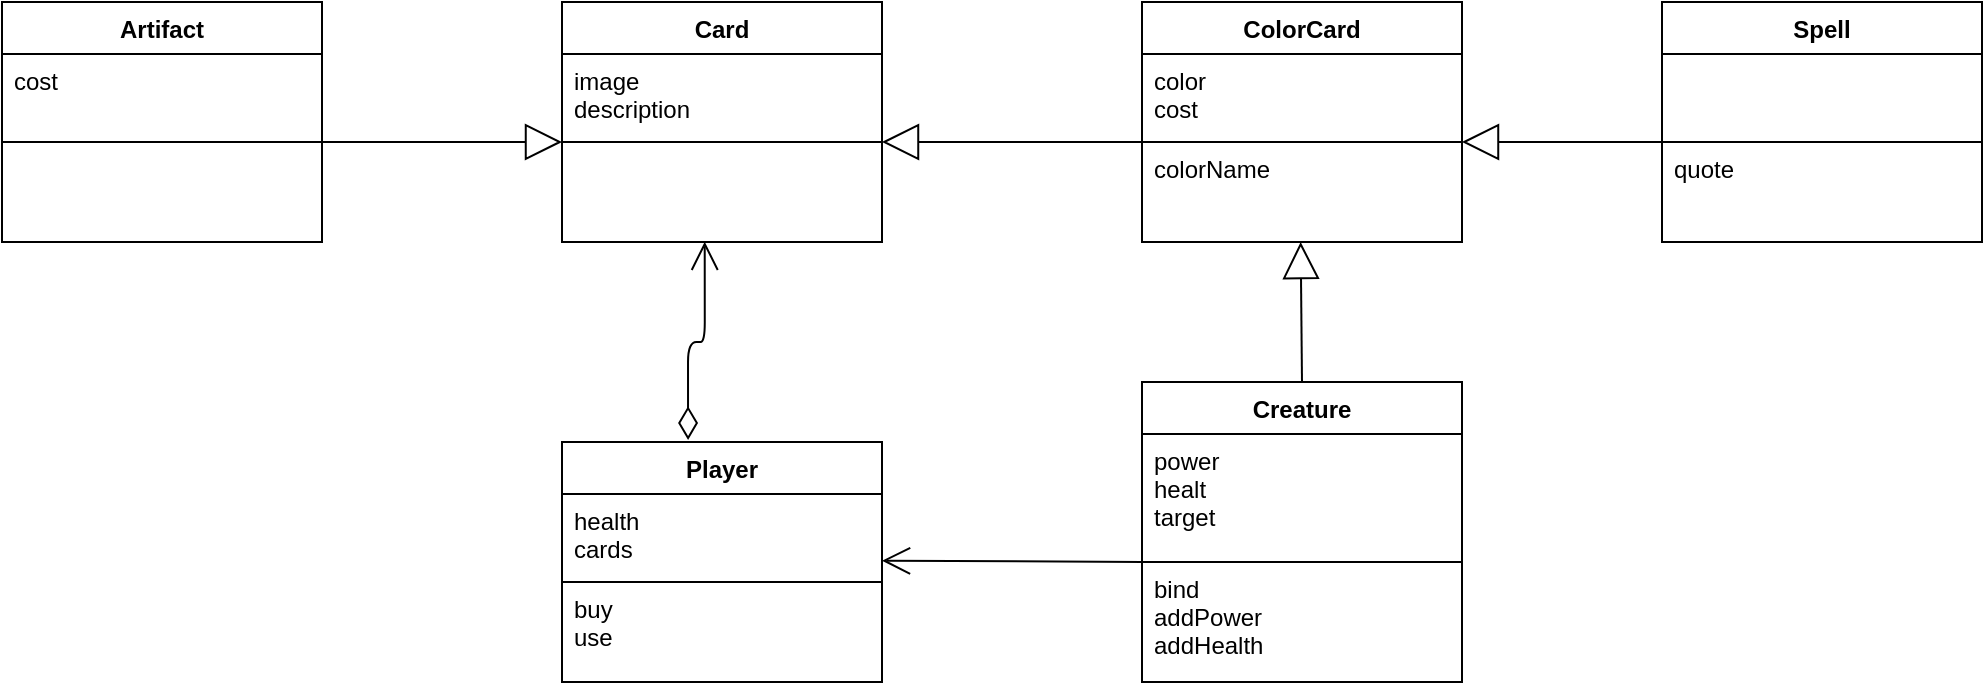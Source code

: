 <mxfile version="28.1.2">
  <diagram name="Page-1" id="Hhy7i-I9vtHqjQe2cV-N">
    <mxGraphModel dx="2211" dy="1002" grid="1" gridSize="10" guides="1" tooltips="1" connect="1" arrows="1" fold="1" page="1" pageScale="1" pageWidth="827" pageHeight="1169" math="0" shadow="0">
      <root>
        <mxCell id="0" />
        <mxCell id="1" parent="0" />
        <mxCell id="Gy4y5DDgaRgGyvNtb4oC-1" value="Artifact" style="swimlane;fontStyle=1;align=center;verticalAlign=top;childLayout=stackLayout;horizontal=1;startSize=26;horizontalStack=0;resizeParent=1;resizeParentMax=0;resizeLast=0;collapsible=1;marginBottom=0;fontColor=#000000;strokeColor=#000000;fillColor=#FFFFFF;" vertex="1" parent="1">
          <mxGeometry x="-420" y="140" width="160" height="120" as="geometry" />
        </mxCell>
        <mxCell id="Gy4y5DDgaRgGyvNtb4oC-2" value="cost" style="text;strokeColor=#000000;fillColor=#FFFFFF;align=left;verticalAlign=top;spacingLeft=4;spacingRight=4;overflow=hidden;rotatable=0;points=[[0,0.5],[1,0.5]];portConstraint=eastwest;fontColor=#000000;" vertex="1" parent="Gy4y5DDgaRgGyvNtb4oC-1">
          <mxGeometry y="26" width="160" height="44" as="geometry" />
        </mxCell>
        <mxCell id="Gy4y5DDgaRgGyvNtb4oC-3" value="" style="text;strokeColor=#000000;fillColor=#FFFFFF;align=left;verticalAlign=top;spacingLeft=4;spacingRight=4;overflow=hidden;rotatable=0;points=[[0,0.5],[1,0.5]];portConstraint=eastwest;fontColor=#000000;" vertex="1" parent="Gy4y5DDgaRgGyvNtb4oC-1">
          <mxGeometry y="70" width="160" height="50" as="geometry" />
        </mxCell>
        <mxCell id="Gy4y5DDgaRgGyvNtb4oC-5" value="Card" style="swimlane;fontStyle=1;align=center;verticalAlign=top;childLayout=stackLayout;horizontal=1;startSize=26;horizontalStack=0;resizeParent=1;resizeParentMax=0;resizeLast=0;collapsible=1;marginBottom=0;fontColor=#000000;strokeColor=#000000;fillColor=#FFFFFF;" vertex="1" parent="1">
          <mxGeometry x="-140" y="140" width="160" height="120" as="geometry" />
        </mxCell>
        <mxCell id="Gy4y5DDgaRgGyvNtb4oC-6" value="image&#xa;description" style="text;strokeColor=#000000;fillColor=#FFFFFF;align=left;verticalAlign=top;spacingLeft=4;spacingRight=4;overflow=hidden;rotatable=0;points=[[0,0.5],[1,0.5]];portConstraint=eastwest;fontColor=#000000;" vertex="1" parent="Gy4y5DDgaRgGyvNtb4oC-5">
          <mxGeometry y="26" width="160" height="44" as="geometry" />
        </mxCell>
        <mxCell id="Gy4y5DDgaRgGyvNtb4oC-7" value="" style="text;strokeColor=#000000;fillColor=#FFFFFF;align=left;verticalAlign=top;spacingLeft=4;spacingRight=4;overflow=hidden;rotatable=0;points=[[0,0.5],[1,0.5]];portConstraint=eastwest;fontColor=#000000;" vertex="1" parent="Gy4y5DDgaRgGyvNtb4oC-5">
          <mxGeometry y="70" width="160" height="50" as="geometry" />
        </mxCell>
        <mxCell id="Gy4y5DDgaRgGyvNtb4oC-8" value="Player" style="swimlane;fontStyle=1;align=center;verticalAlign=top;childLayout=stackLayout;horizontal=1;startSize=26;horizontalStack=0;resizeParent=1;resizeParentMax=0;resizeLast=0;collapsible=1;marginBottom=0;fontColor=#000000;strokeColor=#000000;fillColor=#FFFFFF;" vertex="1" parent="1">
          <mxGeometry x="-140" y="360" width="160" height="120" as="geometry" />
        </mxCell>
        <mxCell id="Gy4y5DDgaRgGyvNtb4oC-9" value="health&#xa;cards" style="text;strokeColor=#000000;fillColor=#FFFFFF;align=left;verticalAlign=top;spacingLeft=4;spacingRight=4;overflow=hidden;rotatable=0;points=[[0,0.5],[1,0.5]];portConstraint=eastwest;fontColor=#000000;" vertex="1" parent="Gy4y5DDgaRgGyvNtb4oC-8">
          <mxGeometry y="26" width="160" height="44" as="geometry" />
        </mxCell>
        <mxCell id="Gy4y5DDgaRgGyvNtb4oC-10" value="buy&#xa;use" style="text;strokeColor=#000000;fillColor=#FFFFFF;align=left;verticalAlign=top;spacingLeft=4;spacingRight=4;overflow=hidden;rotatable=0;points=[[0,0.5],[1,0.5]];portConstraint=eastwest;fontColor=#000000;" vertex="1" parent="Gy4y5DDgaRgGyvNtb4oC-8">
          <mxGeometry y="70" width="160" height="50" as="geometry" />
        </mxCell>
        <mxCell id="Gy4y5DDgaRgGyvNtb4oC-11" value="ColorCard" style="swimlane;fontStyle=1;align=center;verticalAlign=top;childLayout=stackLayout;horizontal=1;startSize=26;horizontalStack=0;resizeParent=1;resizeParentMax=0;resizeLast=0;collapsible=1;marginBottom=0;fontColor=#000000;strokeColor=#000000;fillColor=#FFFFFF;" vertex="1" parent="1">
          <mxGeometry x="150" y="140" width="160" height="120" as="geometry" />
        </mxCell>
        <mxCell id="Gy4y5DDgaRgGyvNtb4oC-12" value="color&#xa;cost" style="text;strokeColor=#000000;fillColor=#FFFFFF;align=left;verticalAlign=top;spacingLeft=4;spacingRight=4;overflow=hidden;rotatable=0;points=[[0,0.5],[1,0.5]];portConstraint=eastwest;fontColor=#000000;" vertex="1" parent="Gy4y5DDgaRgGyvNtb4oC-11">
          <mxGeometry y="26" width="160" height="44" as="geometry" />
        </mxCell>
        <mxCell id="Gy4y5DDgaRgGyvNtb4oC-13" value="colorName" style="text;strokeColor=#000000;fillColor=#FFFFFF;align=left;verticalAlign=top;spacingLeft=4;spacingRight=4;overflow=hidden;rotatable=0;points=[[0,0.5],[1,0.5]];portConstraint=eastwest;fontColor=#000000;" vertex="1" parent="Gy4y5DDgaRgGyvNtb4oC-11">
          <mxGeometry y="70" width="160" height="50" as="geometry" />
        </mxCell>
        <mxCell id="Gy4y5DDgaRgGyvNtb4oC-15" value="" style="endArrow=open;html=1;endSize=12;startArrow=diamondThin;startSize=14;startFill=0;edgeStyle=orthogonalEdgeStyle;align=left;verticalAlign=bottom;fontColor=#000000;strokeColor=#000000;exitX=0.394;exitY=-0.008;exitDx=0;exitDy=0;exitPerimeter=0;entryX=0.446;entryY=0.997;entryDx=0;entryDy=0;entryPerimeter=0;" edge="1" parent="1" source="Gy4y5DDgaRgGyvNtb4oC-8" target="Gy4y5DDgaRgGyvNtb4oC-7">
          <mxGeometry x="-1" y="3" relative="1" as="geometry">
            <mxPoint x="-110" y="300" as="sourcePoint" />
            <mxPoint x="10" y="300" as="targetPoint" />
            <Array as="points">
              <mxPoint x="-77" y="310" />
              <mxPoint x="-69" y="310" />
            </Array>
          </mxGeometry>
        </mxCell>
        <mxCell id="Gy4y5DDgaRgGyvNtb4oC-22" value="" style="endArrow=block;endSize=16;endFill=0;html=1;strokeColor=#000000;fontColor=#000000;labelBackgroundColor=#FFFFFF;" edge="1" parent="1">
          <mxGeometry width="160" relative="1" as="geometry">
            <mxPoint x="150" y="210" as="sourcePoint" />
            <mxPoint x="20" y="210" as="targetPoint" />
          </mxGeometry>
        </mxCell>
        <mxCell id="Gy4y5DDgaRgGyvNtb4oC-23" value="" style="endArrow=block;endSize=16;endFill=0;html=1;strokeColor=#000000;fontColor=#000000;labelBackgroundColor=#FFFFFF;" edge="1" parent="1">
          <mxGeometry width="160" relative="1" as="geometry">
            <mxPoint x="-260" y="210" as="sourcePoint" />
            <mxPoint x="-140" y="210" as="targetPoint" />
          </mxGeometry>
        </mxCell>
        <mxCell id="Gy4y5DDgaRgGyvNtb4oC-27" value="Creature" style="swimlane;fontStyle=1;align=center;verticalAlign=top;childLayout=stackLayout;horizontal=1;startSize=26;horizontalStack=0;resizeParent=1;resizeParentMax=0;resizeLast=0;collapsible=1;marginBottom=0;fontColor=#000000;strokeColor=#000000;fillColor=#FFFFFF;" vertex="1" parent="1">
          <mxGeometry x="150" y="330" width="160" height="150" as="geometry" />
        </mxCell>
        <mxCell id="Gy4y5DDgaRgGyvNtb4oC-28" value="power&#xa;healt &#xa;target" style="text;strokeColor=#000000;fillColor=#FFFFFF;align=left;verticalAlign=top;spacingLeft=4;spacingRight=4;overflow=hidden;rotatable=0;points=[[0,0.5],[1,0.5]];portConstraint=eastwest;fontColor=#000000;" vertex="1" parent="Gy4y5DDgaRgGyvNtb4oC-27">
          <mxGeometry y="26" width="160" height="64" as="geometry" />
        </mxCell>
        <mxCell id="Gy4y5DDgaRgGyvNtb4oC-29" value="bind&#xa;addPower&#xa;addHealth" style="text;strokeColor=#000000;fillColor=#FFFFFF;align=left;verticalAlign=top;spacingLeft=4;spacingRight=4;overflow=hidden;rotatable=0;points=[[0,0.5],[1,0.5]];portConstraint=eastwest;fontColor=#000000;" vertex="1" parent="Gy4y5DDgaRgGyvNtb4oC-27">
          <mxGeometry y="90" width="160" height="60" as="geometry" />
        </mxCell>
        <mxCell id="Gy4y5DDgaRgGyvNtb4oC-31" value="Spell" style="swimlane;fontStyle=1;align=center;verticalAlign=top;childLayout=stackLayout;horizontal=1;startSize=26;horizontalStack=0;resizeParent=1;resizeParentMax=0;resizeLast=0;collapsible=1;marginBottom=0;fontColor=#000000;strokeColor=#000000;fillColor=#FFFFFF;" vertex="1" parent="1">
          <mxGeometry x="410" y="140" width="160" height="120" as="geometry" />
        </mxCell>
        <mxCell id="Gy4y5DDgaRgGyvNtb4oC-32" value="" style="text;strokeColor=#000000;fillColor=#FFFFFF;align=left;verticalAlign=top;spacingLeft=4;spacingRight=4;overflow=hidden;rotatable=0;points=[[0,0.5],[1,0.5]];portConstraint=eastwest;fontColor=#000000;" vertex="1" parent="Gy4y5DDgaRgGyvNtb4oC-31">
          <mxGeometry y="26" width="160" height="44" as="geometry" />
        </mxCell>
        <mxCell id="Gy4y5DDgaRgGyvNtb4oC-33" value="quote" style="text;strokeColor=#000000;fillColor=#FFFFFF;align=left;verticalAlign=top;spacingLeft=4;spacingRight=4;overflow=hidden;rotatable=0;points=[[0,0.5],[1,0.5]];portConstraint=eastwest;fontColor=#000000;" vertex="1" parent="Gy4y5DDgaRgGyvNtb4oC-31">
          <mxGeometry y="70" width="160" height="50" as="geometry" />
        </mxCell>
        <mxCell id="Gy4y5DDgaRgGyvNtb4oC-43" value="" style="endArrow=open;endFill=1;endSize=12;html=1;fontColor=#000000;strokeColor=#000000;exitX=0;exitY=1;exitDx=0;exitDy=0;exitPerimeter=0;" edge="1" parent="1" source="Gy4y5DDgaRgGyvNtb4oC-28">
          <mxGeometry width="160" relative="1" as="geometry">
            <mxPoint x="90" y="419.33" as="sourcePoint" />
            <mxPoint x="20" y="419.33" as="targetPoint" />
          </mxGeometry>
        </mxCell>
        <mxCell id="Gy4y5DDgaRgGyvNtb4oC-48" value="" style="endArrow=block;endSize=16;endFill=0;html=1;strokeColor=#000000;fontColor=#000000;labelBackgroundColor=#FFFFFF;exitX=0.5;exitY=0;exitDx=0;exitDy=0;" edge="1" parent="1" source="Gy4y5DDgaRgGyvNtb4oC-27">
          <mxGeometry width="160" relative="1" as="geometry">
            <mxPoint x="229.33" y="320" as="sourcePoint" />
            <mxPoint x="229.33" y="260" as="targetPoint" />
          </mxGeometry>
        </mxCell>
        <mxCell id="Gy4y5DDgaRgGyvNtb4oC-49" value="" style="endArrow=block;endSize=16;endFill=0;html=1;strokeColor=#000000;fontColor=#000000;labelBackgroundColor=#FFFFFF;" edge="1" parent="1">
          <mxGeometry width="160" relative="1" as="geometry">
            <mxPoint x="430" y="210" as="sourcePoint" />
            <mxPoint x="310" y="210" as="targetPoint" />
          </mxGeometry>
        </mxCell>
      </root>
    </mxGraphModel>
  </diagram>
</mxfile>

